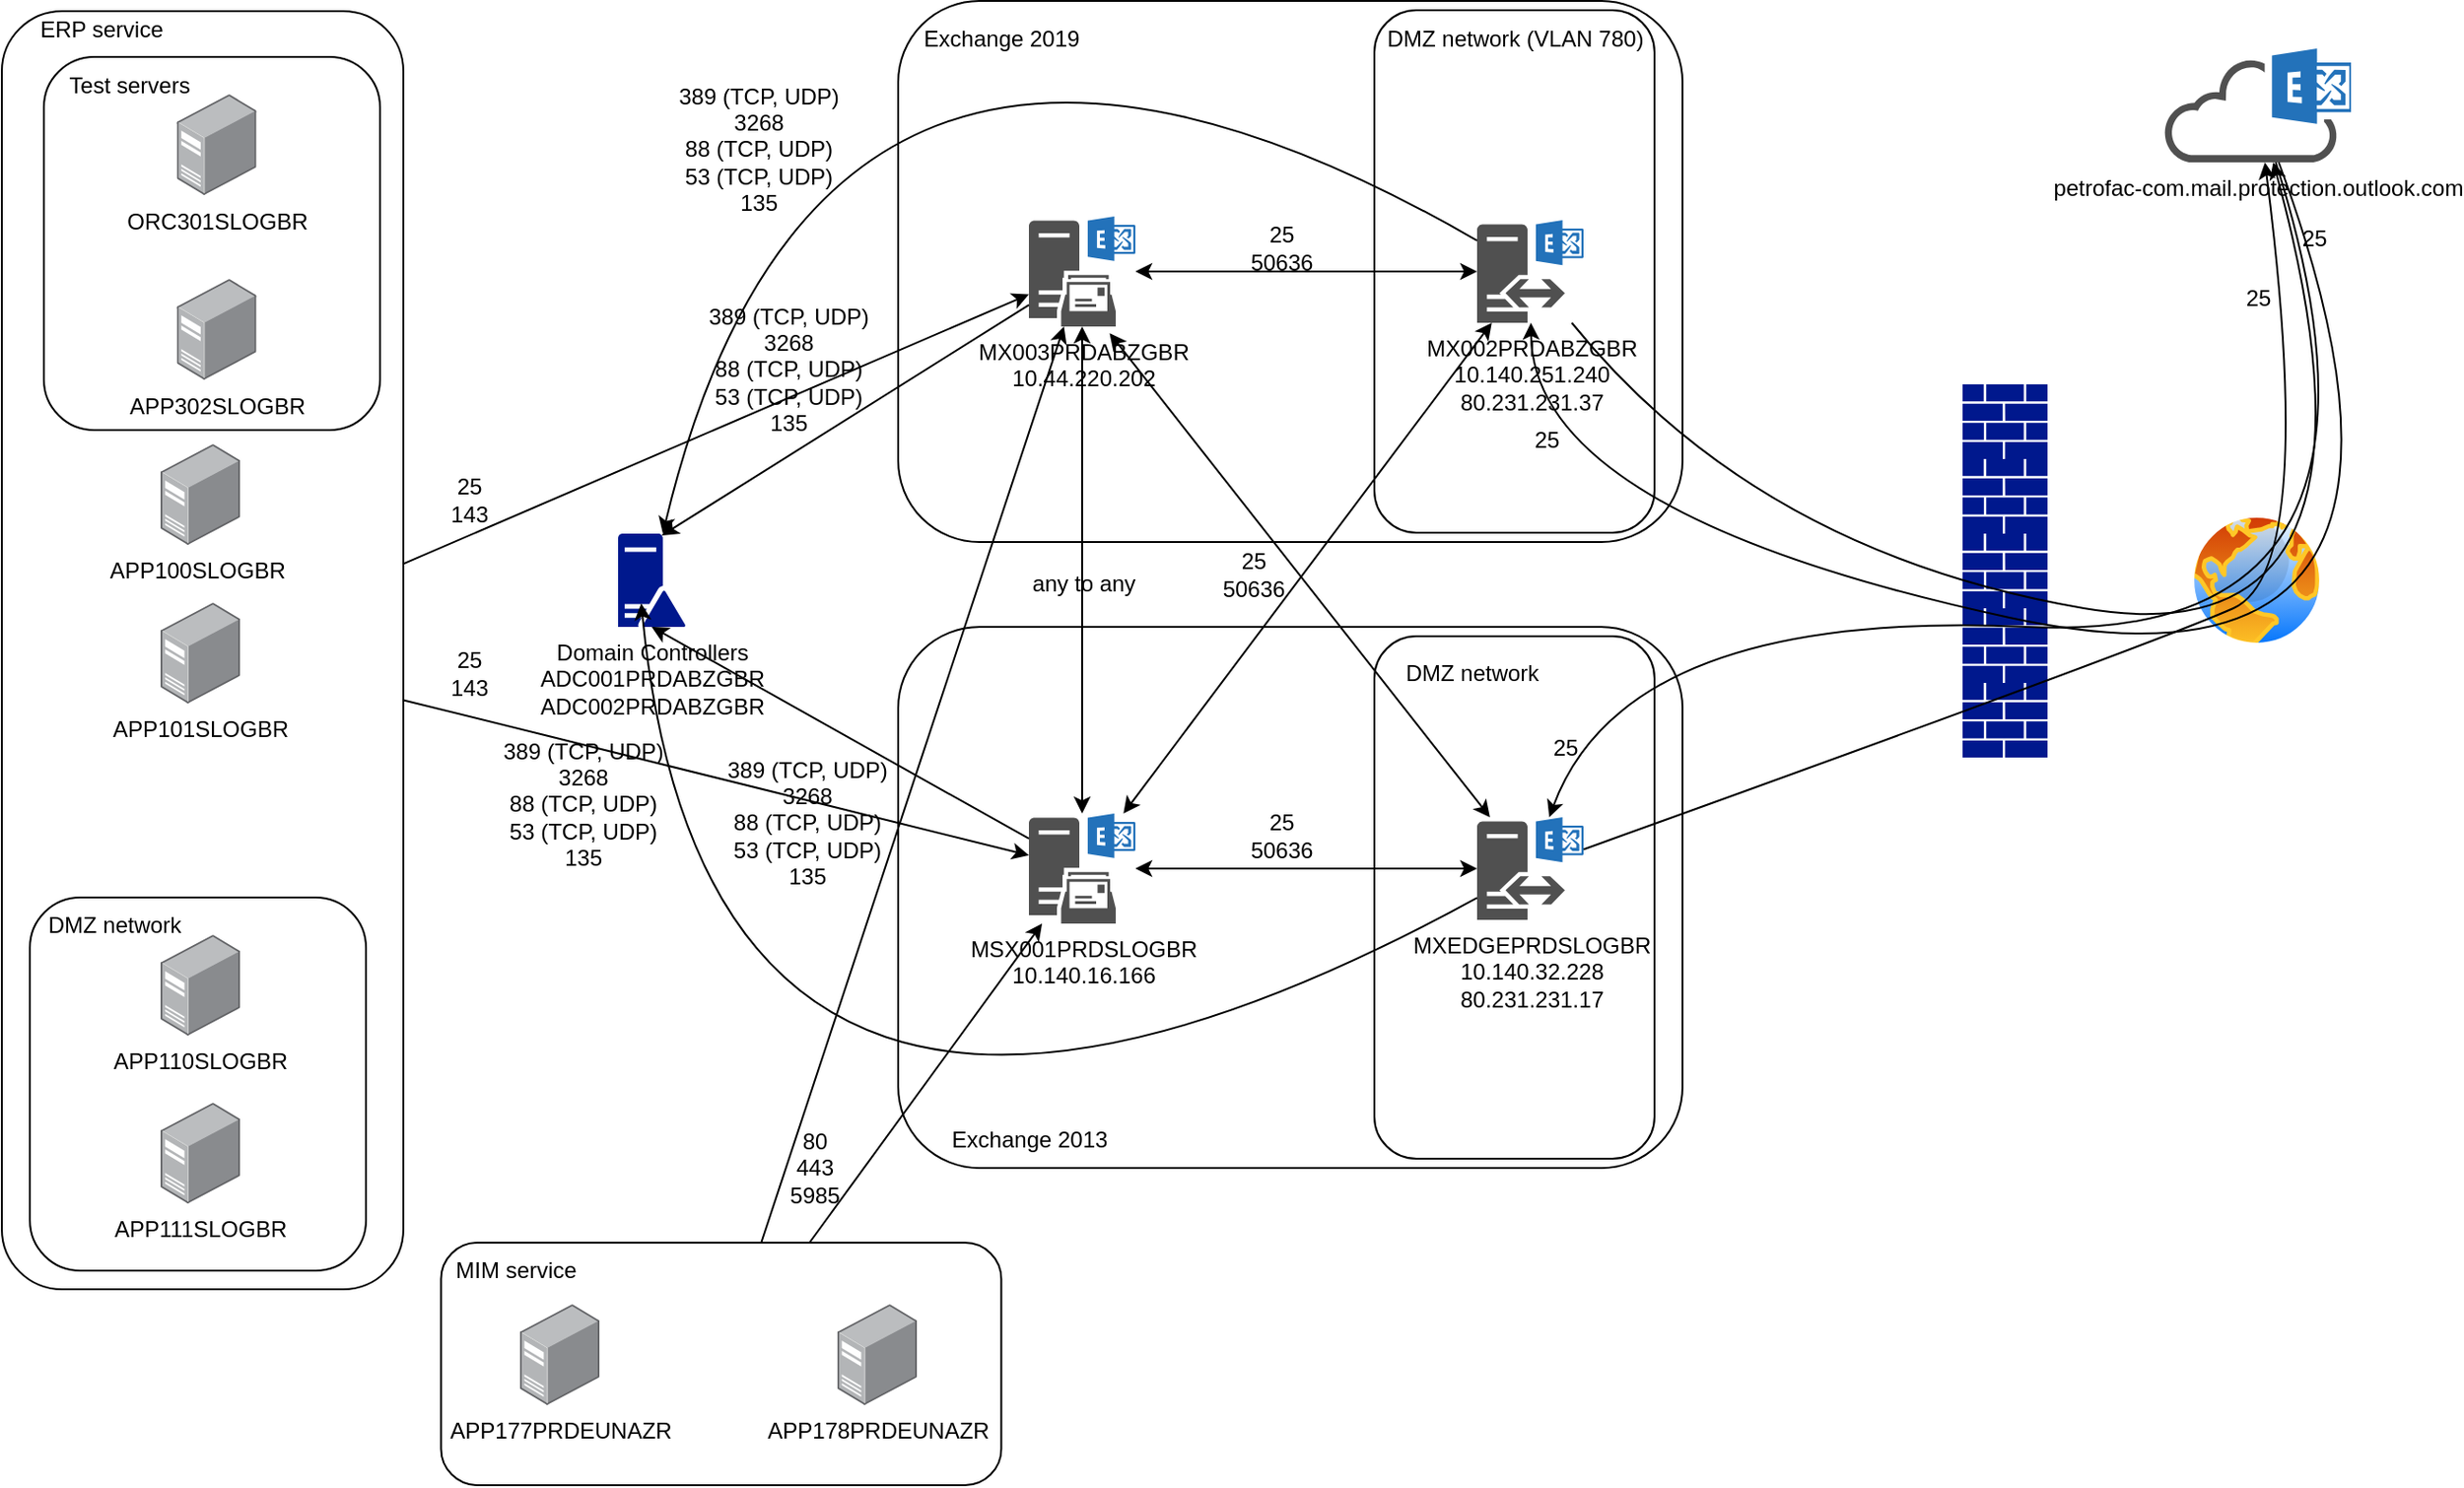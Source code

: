 <mxfile version="21.6.5" type="github">
  <diagram name="Page-1" id="f-zbyAJfGM1SuX7Dz58G">
    <mxGraphModel dx="2318" dy="922" grid="1" gridSize="10" guides="1" tooltips="1" connect="1" arrows="1" fold="1" page="1" pageScale="1" pageWidth="850" pageHeight="1100" math="0" shadow="0">
      <root>
        <mxCell id="0" />
        <mxCell id="1" parent="0" />
        <mxCell id="wDyucv7lZwoEA-OweexN-55" value="" style="rounded=1;whiteSpace=wrap;html=1;" parent="1" vertex="1">
          <mxGeometry x="250" y="334.5" width="420" height="290" as="geometry" />
        </mxCell>
        <mxCell id="wDyucv7lZwoEA-OweexN-53" value="" style="rounded=1;whiteSpace=wrap;html=1;" parent="1" vertex="1">
          <mxGeometry x="250" y="670" width="420" height="290" as="geometry" />
        </mxCell>
        <mxCell id="wDyucv7lZwoEA-OweexN-22" value="" style="rounded=1;whiteSpace=wrap;html=1;" parent="1" vertex="1">
          <mxGeometry x="5.2" y="1000" width="300" height="130" as="geometry" />
        </mxCell>
        <mxCell id="wDyucv7lZwoEA-OweexN-20" value="" style="rounded=1;whiteSpace=wrap;html=1;" parent="1" vertex="1">
          <mxGeometry x="-230" y="340" width="215" height="685" as="geometry" />
        </mxCell>
        <mxCell id="wDyucv7lZwoEA-OweexN-11" value="" style="rounded=1;whiteSpace=wrap;html=1;" parent="1" vertex="1">
          <mxGeometry x="-215" y="815" width="180" height="200" as="geometry" />
        </mxCell>
        <mxCell id="9CPUtANPXuZLFSPQJpxu-23" value="" style="rounded=1;whiteSpace=wrap;html=1;rotation=90;" parent="1" vertex="1">
          <mxGeometry x="440" y="740" width="280" height="150" as="geometry" />
        </mxCell>
        <mxCell id="9CPUtANPXuZLFSPQJpxu-3" value="" style="rounded=1;whiteSpace=wrap;html=1;rotation=90;" parent="1" vertex="1">
          <mxGeometry x="440" y="404.5" width="280" height="150" as="geometry" />
        </mxCell>
        <mxCell id="9CPUtANPXuZLFSPQJpxu-1" value="MX003PRDABZGBR&lt;br&gt;10.44.220.202" style="sketch=0;pointerEvents=1;shadow=0;dashed=0;html=1;strokeColor=none;fillColor=#505050;labelPosition=center;verticalLabelPosition=bottom;verticalAlign=top;outlineConnect=0;align=center;shape=mxgraph.office.servers.exchange_mailbox_server;" parent="1" vertex="1">
          <mxGeometry x="320" y="450" width="57" height="59" as="geometry" />
        </mxCell>
        <mxCell id="9CPUtANPXuZLFSPQJpxu-2" value="MX002PRDABZGBR&lt;br&gt;10.140.251.240&lt;br&gt;80.231.231.37" style="sketch=0;pointerEvents=1;shadow=0;dashed=0;html=1;strokeColor=none;fillColor=#505050;labelPosition=center;verticalLabelPosition=bottom;verticalAlign=top;outlineConnect=0;align=center;shape=mxgraph.office.servers.exchange_edge_transport_server;" parent="1" vertex="1">
          <mxGeometry x="560" y="452" width="57" height="55" as="geometry" />
        </mxCell>
        <mxCell id="9CPUtANPXuZLFSPQJpxu-4" value="DMZ network (VLAN 780)" style="text;html=1;align=center;verticalAlign=middle;resizable=0;points=[];autosize=1;strokeColor=none;fillColor=none;" parent="1" vertex="1">
          <mxGeometry x="500" y="340" width="160" height="30" as="geometry" />
        </mxCell>
        <mxCell id="9CPUtANPXuZLFSPQJpxu-5" value="" style="endArrow=classic;startArrow=classic;html=1;rounded=0;" parent="1" source="9CPUtANPXuZLFSPQJpxu-1" target="9CPUtANPXuZLFSPQJpxu-2" edge="1">
          <mxGeometry width="50" height="50" relative="1" as="geometry">
            <mxPoint x="400" y="500" as="sourcePoint" />
            <mxPoint x="450" y="450" as="targetPoint" />
          </mxGeometry>
        </mxCell>
        <mxCell id="9CPUtANPXuZLFSPQJpxu-6" value="25&lt;br&gt;50636" style="text;html=1;align=center;verticalAlign=middle;resizable=0;points=[];autosize=1;strokeColor=none;fillColor=none;" parent="1" vertex="1">
          <mxGeometry x="425" y="447" width="60" height="40" as="geometry" />
        </mxCell>
        <mxCell id="9CPUtANPXuZLFSPQJpxu-10" value="Domain Controllers&lt;br&gt;ADC001PRDABZGBR&lt;br&gt;ADC002PRDABZGBR" style="sketch=0;aspect=fixed;pointerEvents=1;shadow=0;dashed=0;html=1;strokeColor=none;labelPosition=center;verticalLabelPosition=bottom;verticalAlign=top;align=center;fillColor=#00188D;shape=mxgraph.mscae.enterprise.domain_controller" parent="1" vertex="1">
          <mxGeometry x="100" y="620" width="36" height="50" as="geometry" />
        </mxCell>
        <mxCell id="9CPUtANPXuZLFSPQJpxu-11" value="" style="endArrow=classic;html=1;rounded=0;entryX=0.65;entryY=0.02;entryDx=0;entryDy=0;entryPerimeter=0;" parent="1" source="9CPUtANPXuZLFSPQJpxu-1" target="9CPUtANPXuZLFSPQJpxu-10" edge="1">
          <mxGeometry width="50" height="50" relative="1" as="geometry">
            <mxPoint x="300" y="330" as="sourcePoint" />
            <mxPoint x="350" y="280" as="targetPoint" />
          </mxGeometry>
        </mxCell>
        <mxCell id="9CPUtANPXuZLFSPQJpxu-12" value="389 (TCP, UDP)&lt;br&gt;3268&lt;br&gt;88 (TCP, UDP)&lt;br&gt;53 (TCP, UDP)&lt;br&gt;135" style="text;html=1;align=center;verticalAlign=middle;resizable=0;points=[];autosize=1;strokeColor=none;fillColor=none;" parent="1" vertex="1">
          <mxGeometry x="136" y="487" width="110" height="90" as="geometry" />
        </mxCell>
        <mxCell id="9CPUtANPXuZLFSPQJpxu-13" value="" style="image;aspect=fixed;perimeter=ellipsePerimeter;html=1;align=center;shadow=0;dashed=0;spacingTop=3;image=img/lib/active_directory/internet_globe.svg;" parent="1" vertex="1">
          <mxGeometry x="940" y="607.5" width="75" height="75" as="geometry" />
        </mxCell>
        <mxCell id="9CPUtANPXuZLFSPQJpxu-21" value="MSX001PRDSLOGBR&lt;br&gt;10.140.16.166" style="sketch=0;pointerEvents=1;shadow=0;dashed=0;html=1;strokeColor=none;fillColor=#505050;labelPosition=center;verticalLabelPosition=bottom;verticalAlign=top;outlineConnect=0;align=center;shape=mxgraph.office.servers.exchange_mailbox_server;" parent="1" vertex="1">
          <mxGeometry x="320" y="770" width="57" height="59" as="geometry" />
        </mxCell>
        <mxCell id="9CPUtANPXuZLFSPQJpxu-22" value="MXEDGEPRDSLOGBR&lt;br&gt;10.140.32.228&lt;br&gt;80.231.231.17" style="sketch=0;pointerEvents=1;shadow=0;dashed=0;html=1;strokeColor=none;fillColor=#505050;labelPosition=center;verticalLabelPosition=bottom;verticalAlign=top;outlineConnect=0;align=center;shape=mxgraph.office.servers.exchange_edge_transport_server;" parent="1" vertex="1">
          <mxGeometry x="560" y="772" width="57" height="55" as="geometry" />
        </mxCell>
        <mxCell id="9CPUtANPXuZLFSPQJpxu-24" value="DMZ network" style="text;html=1;align=center;verticalAlign=middle;resizable=0;points=[];autosize=1;strokeColor=none;fillColor=none;" parent="1" vertex="1">
          <mxGeometry x="512" y="680" width="90" height="30" as="geometry" />
        </mxCell>
        <mxCell id="9CPUtANPXuZLFSPQJpxu-27" value="" style="endArrow=classic;startArrow=classic;html=1;rounded=0;" parent="1" source="9CPUtANPXuZLFSPQJpxu-21" target="9CPUtANPXuZLFSPQJpxu-1" edge="1">
          <mxGeometry width="50" height="50" relative="1" as="geometry">
            <mxPoint x="400" y="640" as="sourcePoint" />
            <mxPoint x="450" y="590" as="targetPoint" />
          </mxGeometry>
        </mxCell>
        <mxCell id="9CPUtANPXuZLFSPQJpxu-28" value="" style="endArrow=classic;startArrow=classic;html=1;rounded=0;" parent="1" source="9CPUtANPXuZLFSPQJpxu-21" target="9CPUtANPXuZLFSPQJpxu-22" edge="1">
          <mxGeometry width="50" height="50" relative="1" as="geometry">
            <mxPoint x="370" y="799" as="sourcePoint" />
            <mxPoint x="553" y="799" as="targetPoint" />
          </mxGeometry>
        </mxCell>
        <mxCell id="9CPUtANPXuZLFSPQJpxu-32" value="" style="endArrow=classic;html=1;rounded=0;entryX=0.5;entryY=1;entryDx=0;entryDy=0;entryPerimeter=0;" parent="1" source="9CPUtANPXuZLFSPQJpxu-21" target="9CPUtANPXuZLFSPQJpxu-10" edge="1">
          <mxGeometry width="50" height="50" relative="1" as="geometry">
            <mxPoint x="400" y="640" as="sourcePoint" />
            <mxPoint x="450" y="590" as="targetPoint" />
          </mxGeometry>
        </mxCell>
        <mxCell id="9CPUtANPXuZLFSPQJpxu-36" value="25&lt;br&gt;50636" style="text;html=1;align=center;verticalAlign=middle;resizable=0;points=[];autosize=1;strokeColor=none;fillColor=none;" parent="1" vertex="1">
          <mxGeometry x="410" y="622" width="60" height="40" as="geometry" />
        </mxCell>
        <mxCell id="9CPUtANPXuZLFSPQJpxu-38" value="389 (TCP, UDP)&lt;br&gt;3268&lt;br&gt;88 (TCP, UDP)&lt;br&gt;53 (TCP, UDP)&lt;br&gt;135" style="text;html=1;align=center;verticalAlign=middle;resizable=0;points=[];autosize=1;strokeColor=none;fillColor=none;" parent="1" vertex="1">
          <mxGeometry x="146" y="730" width="110" height="90" as="geometry" />
        </mxCell>
        <mxCell id="9CPUtANPXuZLFSPQJpxu-39" value="any to any" style="text;html=1;align=center;verticalAlign=middle;resizable=0;points=[];autosize=1;strokeColor=none;fillColor=none;" parent="1" vertex="1">
          <mxGeometry x="308.5" y="631.5" width="80" height="30" as="geometry" />
        </mxCell>
        <mxCell id="9CPUtANPXuZLFSPQJpxu-40" value="" style="sketch=0;aspect=fixed;pointerEvents=1;shadow=0;dashed=0;html=1;strokeColor=none;labelPosition=center;verticalLabelPosition=bottom;verticalAlign=top;align=center;fillColor=#00188D;shape=mxgraph.mscae.enterprise.firewall" parent="1" vertex="1">
          <mxGeometry x="820" y="540" width="45.45" height="40" as="geometry" />
        </mxCell>
        <mxCell id="9CPUtANPXuZLFSPQJpxu-41" value="" style="sketch=0;aspect=fixed;pointerEvents=1;shadow=0;dashed=0;html=1;strokeColor=none;labelPosition=center;verticalLabelPosition=bottom;verticalAlign=top;align=center;fillColor=#00188D;shape=mxgraph.mscae.enterprise.firewall" parent="1" vertex="1">
          <mxGeometry x="820" y="580" width="45.45" height="40" as="geometry" />
        </mxCell>
        <mxCell id="9CPUtANPXuZLFSPQJpxu-42" value="" style="sketch=0;aspect=fixed;pointerEvents=1;shadow=0;dashed=0;html=1;strokeColor=none;labelPosition=center;verticalLabelPosition=bottom;verticalAlign=top;align=center;fillColor=#00188D;shape=mxgraph.mscae.enterprise.firewall" parent="1" vertex="1">
          <mxGeometry x="820" y="700" width="45.45" height="40" as="geometry" />
        </mxCell>
        <mxCell id="9CPUtANPXuZLFSPQJpxu-43" value="" style="sketch=0;aspect=fixed;pointerEvents=1;shadow=0;dashed=0;html=1;strokeColor=none;labelPosition=center;verticalLabelPosition=bottom;verticalAlign=top;align=center;fillColor=#00188D;shape=mxgraph.mscae.enterprise.firewall" parent="1" vertex="1">
          <mxGeometry x="820" y="660" width="45.45" height="40" as="geometry" />
        </mxCell>
        <mxCell id="9CPUtANPXuZLFSPQJpxu-44" value="" style="sketch=0;aspect=fixed;pointerEvents=1;shadow=0;dashed=0;html=1;strokeColor=none;labelPosition=center;verticalLabelPosition=bottom;verticalAlign=top;align=center;fillColor=#00188D;shape=mxgraph.mscae.enterprise.firewall" parent="1" vertex="1">
          <mxGeometry x="820" y="620" width="45.45" height="40" as="geometry" />
        </mxCell>
        <mxCell id="9CPUtANPXuZLFSPQJpxu-47" value="" style="endArrow=classic;startArrow=classic;html=1;rounded=0;" parent="1" source="9CPUtANPXuZLFSPQJpxu-21" target="9CPUtANPXuZLFSPQJpxu-2" edge="1">
          <mxGeometry width="50" height="50" relative="1" as="geometry">
            <mxPoint x="400" y="640" as="sourcePoint" />
            <mxPoint x="450" y="590" as="targetPoint" />
          </mxGeometry>
        </mxCell>
        <mxCell id="9CPUtANPXuZLFSPQJpxu-48" value="" style="endArrow=classic;startArrow=classic;html=1;rounded=0;entryX=0.758;entryY=1.061;entryDx=0;entryDy=0;entryPerimeter=0;" parent="1" source="9CPUtANPXuZLFSPQJpxu-22" target="9CPUtANPXuZLFSPQJpxu-1" edge="1">
          <mxGeometry width="50" height="50" relative="1" as="geometry">
            <mxPoint x="400" y="640" as="sourcePoint" />
            <mxPoint x="450" y="590" as="targetPoint" />
          </mxGeometry>
        </mxCell>
        <mxCell id="wDyucv7lZwoEA-OweexN-1" value="petrofac-com.mail.protection.outlook.com" style="sketch=0;pointerEvents=1;shadow=0;dashed=0;html=1;strokeColor=none;fillColor=#505050;labelPosition=center;verticalLabelPosition=bottom;outlineConnect=0;verticalAlign=top;align=center;shape=mxgraph.office.clouds.cloud_exchange_online;" parent="1" vertex="1">
          <mxGeometry x="928" y="360" width="100" height="61" as="geometry" />
        </mxCell>
        <mxCell id="wDyucv7lZwoEA-OweexN-2" value="" style="curved=1;endArrow=classic;html=1;rounded=0;" parent="1" source="9CPUtANPXuZLFSPQJpxu-2" target="wDyucv7lZwoEA-OweexN-1" edge="1">
          <mxGeometry width="50" height="50" relative="1" as="geometry">
            <mxPoint x="500" y="730" as="sourcePoint" />
            <mxPoint x="550" y="680" as="targetPoint" />
            <Array as="points">
              <mxPoint x="710" y="630" />
              <mxPoint x="1060" y="690" />
            </Array>
          </mxGeometry>
        </mxCell>
        <mxCell id="wDyucv7lZwoEA-OweexN-4" value="" style="curved=1;endArrow=classic;html=1;rounded=0;" parent="1" source="9CPUtANPXuZLFSPQJpxu-22" target="wDyucv7lZwoEA-OweexN-1" edge="1">
          <mxGeometry width="50" height="50" relative="1" as="geometry">
            <mxPoint x="500" y="730" as="sourcePoint" />
            <mxPoint x="550" y="680" as="targetPoint" />
            <Array as="points">
              <mxPoint x="920" y="680" />
              <mxPoint x="1010" y="640" />
            </Array>
          </mxGeometry>
        </mxCell>
        <mxCell id="wDyucv7lZwoEA-OweexN-5" value="25" style="text;html=1;align=center;verticalAlign=middle;resizable=0;points=[];autosize=1;strokeColor=none;fillColor=none;" parent="1" vertex="1">
          <mxGeometry x="957.5" y="479" width="40" height="30" as="geometry" />
        </mxCell>
        <mxCell id="wDyucv7lZwoEA-OweexN-6" value="25" style="text;html=1;align=center;verticalAlign=middle;resizable=0;points=[];autosize=1;strokeColor=none;fillColor=none;" parent="1" vertex="1">
          <mxGeometry x="988" y="447" width="40" height="30" as="geometry" />
        </mxCell>
        <mxCell id="wDyucv7lZwoEA-OweexN-7" value="APP100SLOGBR&amp;nbsp;" style="image;points=[];aspect=fixed;html=1;align=center;shadow=0;dashed=0;image=img/lib/allied_telesis/computer_and_terminals/Server_Desktop.svg;" parent="1" vertex="1">
          <mxGeometry x="-145" y="572" width="42.6" height="54" as="geometry" />
        </mxCell>
        <mxCell id="wDyucv7lZwoEA-OweexN-8" value="APP101SLOGBR" style="image;points=[];aspect=fixed;html=1;align=center;shadow=0;dashed=0;image=img/lib/allied_telesis/computer_and_terminals/Server_Desktop.svg;" parent="1" vertex="1">
          <mxGeometry x="-145" y="657" width="42.6" height="54" as="geometry" />
        </mxCell>
        <mxCell id="wDyucv7lZwoEA-OweexN-9" value="APP110SLOGBR" style="image;points=[];aspect=fixed;html=1;align=center;shadow=0;dashed=0;image=img/lib/allied_telesis/computer_and_terminals/Server_Desktop.svg;" parent="1" vertex="1">
          <mxGeometry x="-145" y="835" width="42.6" height="54" as="geometry" />
        </mxCell>
        <mxCell id="wDyucv7lZwoEA-OweexN-10" value="APP111SLOGBR" style="image;points=[];aspect=fixed;html=1;align=center;shadow=0;dashed=0;image=img/lib/allied_telesis/computer_and_terminals/Server_Desktop.svg;" parent="1" vertex="1">
          <mxGeometry x="-145" y="925" width="42.6" height="54" as="geometry" />
        </mxCell>
        <mxCell id="wDyucv7lZwoEA-OweexN-12" value="DMZ network" style="text;html=1;align=center;verticalAlign=middle;resizable=0;points=[];autosize=1;strokeColor=none;fillColor=none;" parent="1" vertex="1">
          <mxGeometry x="-215" y="815" width="90" height="30" as="geometry" />
        </mxCell>
        <mxCell id="wDyucv7lZwoEA-OweexN-13" value="" style="curved=1;endArrow=classic;html=1;rounded=0;" parent="1" source="wDyucv7lZwoEA-OweexN-1" target="9CPUtANPXuZLFSPQJpxu-2" edge="1">
          <mxGeometry width="50" height="50" relative="1" as="geometry">
            <mxPoint x="590" y="660" as="sourcePoint" />
            <mxPoint x="640" y="610" as="targetPoint" />
            <Array as="points">
              <mxPoint x="1100" y="720" />
              <mxPoint x="590" y="610" />
            </Array>
          </mxGeometry>
        </mxCell>
        <mxCell id="wDyucv7lZwoEA-OweexN-14" value="25" style="text;html=1;align=center;verticalAlign=middle;resizable=0;points=[];autosize=1;strokeColor=none;fillColor=none;" parent="1" vertex="1">
          <mxGeometry x="577" y="554.5" width="40" height="30" as="geometry" />
        </mxCell>
        <mxCell id="wDyucv7lZwoEA-OweexN-15" value="" style="curved=1;endArrow=classic;html=1;rounded=0;" parent="1" source="wDyucv7lZwoEA-OweexN-1" target="9CPUtANPXuZLFSPQJpxu-22" edge="1">
          <mxGeometry width="50" height="50" relative="1" as="geometry">
            <mxPoint x="590" y="660" as="sourcePoint" />
            <mxPoint x="640" y="610" as="targetPoint" />
            <Array as="points">
              <mxPoint x="1070" y="680" />
              <mxPoint x="640" y="660" />
            </Array>
          </mxGeometry>
        </mxCell>
        <mxCell id="wDyucv7lZwoEA-OweexN-17" value="25" style="text;html=1;align=center;verticalAlign=middle;resizable=0;points=[];autosize=1;strokeColor=none;fillColor=none;" parent="1" vertex="1">
          <mxGeometry x="587" y="720" width="40" height="30" as="geometry" />
        </mxCell>
        <mxCell id="wDyucv7lZwoEA-OweexN-18" value="APP178PRDEUNAZR" style="image;points=[];aspect=fixed;html=1;align=center;shadow=0;dashed=0;image=img/lib/allied_telesis/computer_and_terminals/Server_Desktop.svg;" parent="1" vertex="1">
          <mxGeometry x="217.4" y="1033" width="42.6" height="54" as="geometry" />
        </mxCell>
        <mxCell id="wDyucv7lZwoEA-OweexN-19" value="APP177PRDEUNAZR" style="image;points=[];aspect=fixed;html=1;align=center;shadow=0;dashed=0;image=img/lib/allied_telesis/computer_and_terminals/Server_Desktop.svg;" parent="1" vertex="1">
          <mxGeometry x="47.4" y="1033" width="42.6" height="54" as="geometry" />
        </mxCell>
        <mxCell id="wDyucv7lZwoEA-OweexN-21" value="ERP service" style="text;html=1;align=center;verticalAlign=middle;resizable=0;points=[];autosize=1;strokeColor=none;fillColor=none;" parent="1" vertex="1">
          <mxGeometry x="-222.5" y="334.5" width="90" height="30" as="geometry" />
        </mxCell>
        <mxCell id="wDyucv7lZwoEA-OweexN-23" value="MIM service" style="text;html=1;align=center;verticalAlign=middle;resizable=0;points=[];autosize=1;strokeColor=none;fillColor=none;" parent="1" vertex="1">
          <mxGeometry x="1.421e-14" y="1000" width="90" height="30" as="geometry" />
        </mxCell>
        <mxCell id="wDyucv7lZwoEA-OweexN-35" value="" style="curved=1;endArrow=classic;html=1;rounded=0;entryX=0.344;entryY=0.748;entryDx=0;entryDy=0;entryPerimeter=0;" parent="1" source="9CPUtANPXuZLFSPQJpxu-22" target="9CPUtANPXuZLFSPQJpxu-10" edge="1">
          <mxGeometry width="50" height="50" relative="1" as="geometry">
            <mxPoint x="380" y="670" as="sourcePoint" />
            <mxPoint x="330" y="720" as="targetPoint" />
            <Array as="points">
              <mxPoint x="150" y="1040" />
            </Array>
          </mxGeometry>
        </mxCell>
        <mxCell id="wDyucv7lZwoEA-OweexN-37" value="389 (TCP, UDP)&lt;br&gt;3268&lt;br&gt;88 (TCP, UDP)&lt;br&gt;53 (TCP, UDP)&lt;br&gt;135" style="text;html=1;align=center;verticalAlign=middle;resizable=0;points=[];autosize=1;strokeColor=none;fillColor=none;" parent="1" vertex="1">
          <mxGeometry x="26" y="720" width="110" height="90" as="geometry" />
        </mxCell>
        <mxCell id="wDyucv7lZwoEA-OweexN-54" value="Exchange 2013" style="text;html=1;align=center;verticalAlign=middle;resizable=0;points=[];autosize=1;strokeColor=none;fillColor=none;" parent="1" vertex="1">
          <mxGeometry x="265" y="930" width="110" height="30" as="geometry" />
        </mxCell>
        <mxCell id="wDyucv7lZwoEA-OweexN-56" value="Exchange 2019" style="text;html=1;align=center;verticalAlign=middle;resizable=0;points=[];autosize=1;strokeColor=none;fillColor=none;" parent="1" vertex="1">
          <mxGeometry x="250" y="340" width="110" height="30" as="geometry" />
        </mxCell>
        <mxCell id="wDyucv7lZwoEA-OweexN-57" value="" style="curved=1;endArrow=classic;html=1;rounded=0;" parent="1" source="9CPUtANPXuZLFSPQJpxu-2" target="9CPUtANPXuZLFSPQJpxu-10" edge="1">
          <mxGeometry width="50" height="50" relative="1" as="geometry">
            <mxPoint x="340" y="750" as="sourcePoint" />
            <mxPoint x="390" y="700" as="targetPoint" />
            <Array as="points">
              <mxPoint x="210" y="260" />
            </Array>
          </mxGeometry>
        </mxCell>
        <mxCell id="wDyucv7lZwoEA-OweexN-59" value="389 (TCP, UDP)&lt;br&gt;3268&lt;br&gt;88 (TCP, UDP)&lt;br&gt;53 (TCP, UDP)&lt;br&gt;135" style="text;html=1;align=center;verticalAlign=middle;resizable=0;points=[];autosize=1;strokeColor=none;fillColor=none;" parent="1" vertex="1">
          <mxGeometry x="120" y="369" width="110" height="90" as="geometry" />
        </mxCell>
        <mxCell id="wDyucv7lZwoEA-OweexN-60" value="80&lt;br&gt;443&lt;br&gt;5985" style="text;html=1;align=center;verticalAlign=middle;resizable=0;points=[];autosize=1;strokeColor=none;fillColor=none;" parent="1" vertex="1">
          <mxGeometry x="180" y="930" width="50" height="60" as="geometry" />
        </mxCell>
        <mxCell id="3BAHf069prTWn9pAGvfk-4" value="" style="rounded=1;whiteSpace=wrap;html=1;" vertex="1" parent="1">
          <mxGeometry x="-207.5" y="364.5" width="180" height="200" as="geometry" />
        </mxCell>
        <mxCell id="3BAHf069prTWn9pAGvfk-1" value="APP302SLOGBR" style="image;points=[];aspect=fixed;html=1;align=center;shadow=0;dashed=0;image=img/lib/allied_telesis/computer_and_terminals/Server_Desktop.svg;" vertex="1" parent="1">
          <mxGeometry x="-136.3" y="483.5" width="42.6" height="54" as="geometry" />
        </mxCell>
        <mxCell id="3BAHf069prTWn9pAGvfk-2" value="ORC301SLOGBR" style="image;points=[];aspect=fixed;html=1;align=center;shadow=0;dashed=0;image=img/lib/allied_telesis/computer_and_terminals/Server_Desktop.svg;" vertex="1" parent="1">
          <mxGeometry x="-136.3" y="384.5" width="42.6" height="54" as="geometry" />
        </mxCell>
        <mxCell id="3BAHf069prTWn9pAGvfk-5" value="Test servers" style="text;html=1;align=center;verticalAlign=middle;resizable=0;points=[];autosize=1;strokeColor=none;fillColor=none;" vertex="1" parent="1">
          <mxGeometry x="-207.5" y="364.5" width="90" height="30" as="geometry" />
        </mxCell>
        <mxCell id="3BAHf069prTWn9pAGvfk-8" value="25&lt;br&gt;143" style="text;html=1;align=center;verticalAlign=middle;resizable=0;points=[];autosize=1;strokeColor=none;fillColor=none;" vertex="1" parent="1">
          <mxGeometry y="582" width="40" height="40" as="geometry" />
        </mxCell>
        <mxCell id="3BAHf069prTWn9pAGvfk-10" value="25&lt;br&gt;50636" style="text;html=1;align=center;verticalAlign=middle;resizable=0;points=[];autosize=1;strokeColor=none;fillColor=none;" vertex="1" parent="1">
          <mxGeometry x="425" y="762" width="60" height="40" as="geometry" />
        </mxCell>
        <mxCell id="3BAHf069prTWn9pAGvfk-25" value="" style="endArrow=classic;html=1;rounded=0;" edge="1" parent="1" source="wDyucv7lZwoEA-OweexN-20" target="9CPUtANPXuZLFSPQJpxu-1">
          <mxGeometry width="50" height="50" relative="1" as="geometry">
            <mxPoint x="250" y="680" as="sourcePoint" />
            <mxPoint x="300" y="630" as="targetPoint" />
          </mxGeometry>
        </mxCell>
        <mxCell id="3BAHf069prTWn9pAGvfk-26" value="" style="endArrow=classic;html=1;rounded=0;" edge="1" parent="1" source="wDyucv7lZwoEA-OweexN-20" target="9CPUtANPXuZLFSPQJpxu-21">
          <mxGeometry width="50" height="50" relative="1" as="geometry">
            <mxPoint x="250" y="680" as="sourcePoint" />
            <mxPoint x="300" y="630" as="targetPoint" />
          </mxGeometry>
        </mxCell>
        <mxCell id="3BAHf069prTWn9pAGvfk-27" value="25&lt;br&gt;143" style="text;html=1;align=center;verticalAlign=middle;resizable=0;points=[];autosize=1;strokeColor=none;fillColor=none;" vertex="1" parent="1">
          <mxGeometry y="675" width="40" height="40" as="geometry" />
        </mxCell>
        <mxCell id="3BAHf069prTWn9pAGvfk-28" value="" style="endArrow=classic;html=1;rounded=0;" edge="1" parent="1" source="wDyucv7lZwoEA-OweexN-22" target="9CPUtANPXuZLFSPQJpxu-21">
          <mxGeometry width="50" height="50" relative="1" as="geometry">
            <mxPoint x="250" y="800" as="sourcePoint" />
            <mxPoint x="300" y="750" as="targetPoint" />
          </mxGeometry>
        </mxCell>
        <mxCell id="3BAHf069prTWn9pAGvfk-29" value="" style="endArrow=classic;html=1;rounded=0;" edge="1" parent="1" source="wDyucv7lZwoEA-OweexN-22" target="9CPUtANPXuZLFSPQJpxu-1">
          <mxGeometry width="50" height="50" relative="1" as="geometry">
            <mxPoint x="250" y="800" as="sourcePoint" />
            <mxPoint x="300" y="750" as="targetPoint" />
          </mxGeometry>
        </mxCell>
      </root>
    </mxGraphModel>
  </diagram>
</mxfile>
